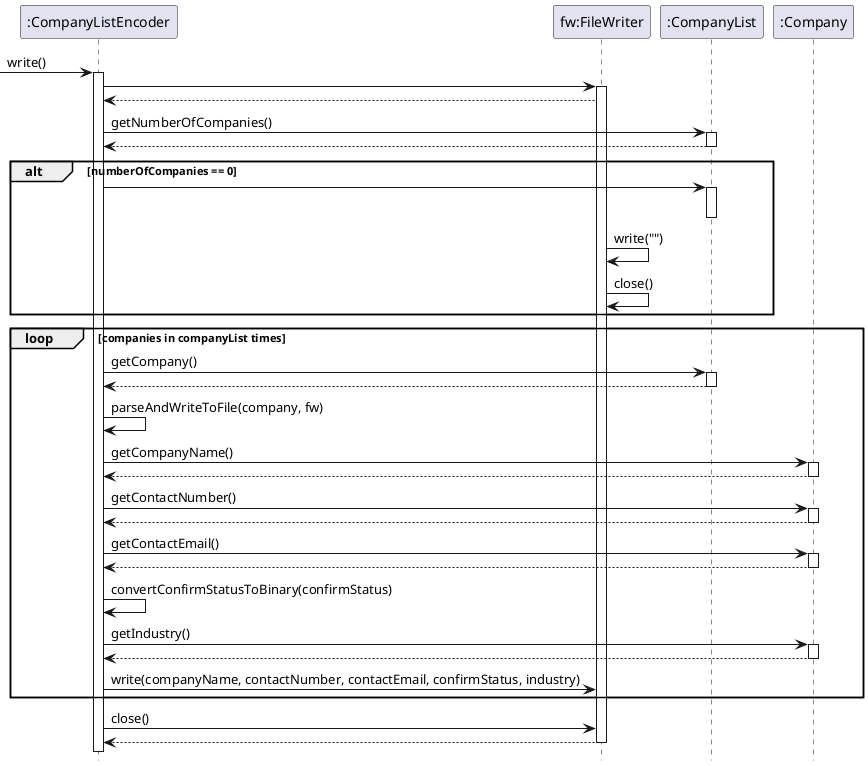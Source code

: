 @startuml
'https://plantuml.com/sequence-diagram


hide footbox
 -> ":CompanyListEncoder": write()
    activate ":CompanyListEncoder"
        ":CompanyListEncoder" -> "fw:FileWriter":
        activate "fw:FileWriter"
            "fw:FileWriter" --> ":CompanyListEncoder"

            ":CompanyListEncoder" -> ":CompanyList": getNumberOfCompanies()
            activate ":CompanyList"
            ":CompanyList" --> ":CompanyListEncoder"
            deactivate ":CompanyList"
            alt numberOfCompanies == 0
                ":CompanyList" <- ":CompanyListEncoder":
                activate ":CompanyList"
                deactivate ":CompanyList"
                "fw:FileWriter" -> "fw:FileWriter": write("")
                "fw:FileWriter" -> "fw:FileWriter": close()
            end
            loop companies in companyList times
                ":CompanyListEncoder" -> ":CompanyList": getCompany()
                activate ":CompanyList"
                ":CompanyListEncoder" <-- ":CompanyList":
                deactivate ":CompanyList"
                ":CompanyListEncoder" -> ":CompanyListEncoder": parseAndWriteToFile(company, fw)

                ":CompanyListEncoder" -> ":Company": getCompanyName()
                activate ":Company"
                ":CompanyListEncoder" <-- ":Company":
                deactivate ":Company"

                ":CompanyListEncoder" -> ":Company": getContactNumber()
                activate ":Company"
                ":CompanyListEncoder" <-- ":Company":
                deactivate ":Company"

                ":CompanyListEncoder" -> ":Company": getContactEmail()
                activate ":Company"
                ":CompanyListEncoder" <-- ":Company":
                deactivate ":Company"

                ":CompanyListEncoder" -> ":CompanyListEncoder": convertConfirmStatusToBinary(confirmStatus)
                ":CompanyListEncoder" -> ":Company": getIndustry()
                activate ":Company"
                ":CompanyListEncoder" <-- ":Company":
                deactivate ":Company"

                ":CompanyListEncoder" -> "fw:FileWriter": write(companyName, contactNumber, contactEmail, confirmStatus, industry)
            end
            ":CompanyListEncoder" -> "fw:FileWriter": close()
            ":CompanyListEncoder" <-- "fw:FileWriter"
        deactivate "fw:FileWriter"

@enduml